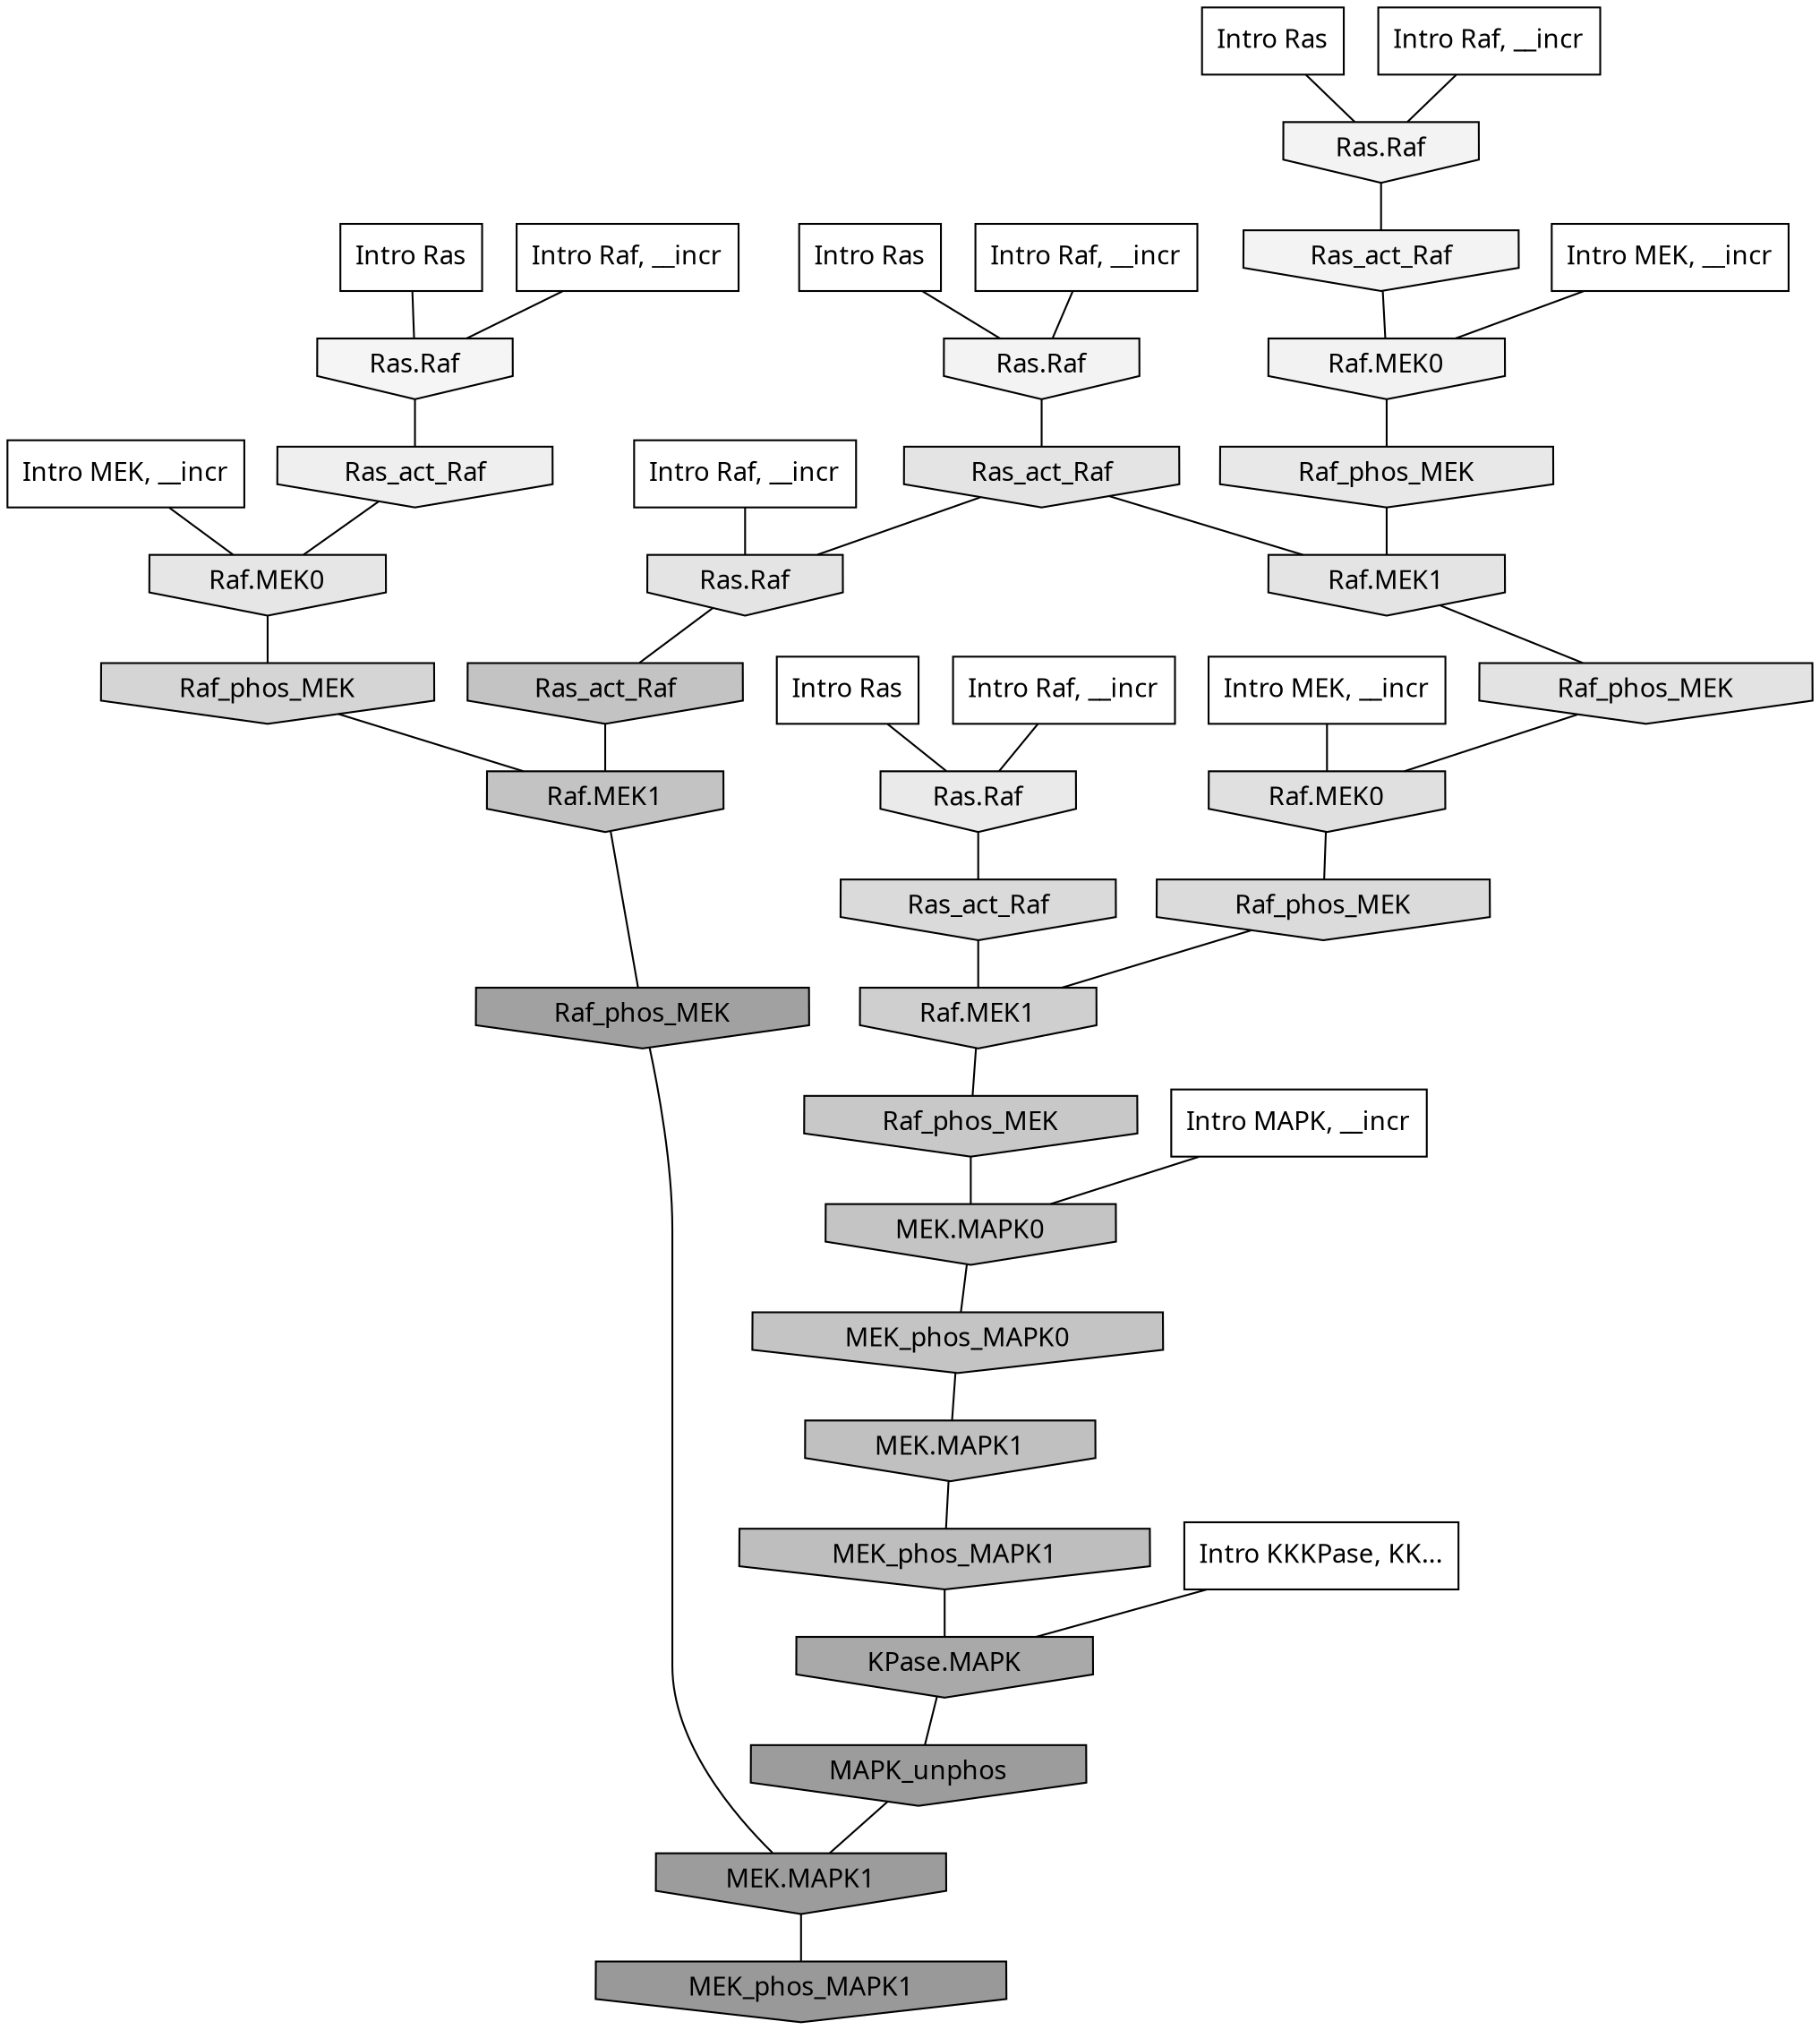 digraph G{
  rankdir="TB";
  ranksep=0.30;
  node [fontname="CMU Serif"];
  edge [fontname="CMU Serif"];
  
  3 [label="Intro Ras", shape=rectangle, style=filled, fillcolor="0.000 0.000 1.000"]
  
  9 [label="Intro Ras", shape=rectangle, style=filled, fillcolor="0.000 0.000 1.000"]
  
  31 [label="Intro Ras", shape=rectangle, style=filled, fillcolor="0.000 0.000 1.000"]
  
  68 [label="Intro Ras", shape=rectangle, style=filled, fillcolor="0.000 0.000 1.000"]
  
  322 [label="Intro Raf, __incr", shape=rectangle, style=filled, fillcolor="0.000 0.000 1.000"]
  
  413 [label="Intro Raf, __incr", shape=rectangle, style=filled, fillcolor="0.000 0.000 1.000"]
  
  606 [label="Intro Raf, __incr", shape=rectangle, style=filled, fillcolor="0.000 0.000 1.000"]
  
  722 [label="Intro Raf, __incr", shape=rectangle, style=filled, fillcolor="0.000 0.000 1.000"]
  
  1014 [label="Intro Raf, __incr", shape=rectangle, style=filled, fillcolor="0.000 0.000 1.000"]
  
  1149 [label="Intro MEK, __incr", shape=rectangle, style=filled, fillcolor="0.000 0.000 1.000"]
  
  1331 [label="Intro MEK, __incr", shape=rectangle, style=filled, fillcolor="0.000 0.000 1.000"]
  
  1689 [label="Intro MEK, __incr", shape=rectangle, style=filled, fillcolor="0.000 0.000 1.000"]
  
  2195 [label="Intro MAPK, __incr", shape=rectangle, style=filled, fillcolor="0.000 0.000 1.000"]
  
  3144 [label="Intro KKKPase, KK...", shape=rectangle, style=filled, fillcolor="0.000 0.000 1.000"]
  
  3803 [label="Ras.Raf", shape=invhouse, style=filled, fillcolor="0.000 0.000 0.958"]
  
  3946 [label="Ras.Raf", shape=invhouse, style=filled, fillcolor="0.000 0.000 0.952"]
  
  3976 [label="Ras_act_Raf", shape=invhouse, style=filled, fillcolor="0.000 0.000 0.951"]
  
  4002 [label="Ras.Raf", shape=invhouse, style=filled, fillcolor="0.000 0.000 0.950"]
  
  4091 [label="Raf.MEK0", shape=invhouse, style=filled, fillcolor="0.000 0.000 0.946"]
  
  4341 [label="Ras_act_Raf", shape=invhouse, style=filled, fillcolor="0.000 0.000 0.934"]
  
  4790 [label="Ras.Raf", shape=invhouse, style=filled, fillcolor="0.000 0.000 0.915"]
  
  4956 [label="Raf_phos_MEK", shape=invhouse, style=filled, fillcolor="0.000 0.000 0.909"]
  
  5107 [label="Raf.MEK0", shape=invhouse, style=filled, fillcolor="0.000 0.000 0.902"]
  
  5331 [label="Ras_act_Raf", shape=invhouse, style=filled, fillcolor="0.000 0.000 0.894"]
  
  5336 [label="Ras.Raf", shape=invhouse, style=filled, fillcolor="0.000 0.000 0.894"]
  
  5337 [label="Raf.MEK1", shape=invhouse, style=filled, fillcolor="0.000 0.000 0.894"]
  
  5464 [label="Raf_phos_MEK", shape=invhouse, style=filled, fillcolor="0.000 0.000 0.889"]
  
  5719 [label="Raf.MEK0", shape=invhouse, style=filled, fillcolor="0.000 0.000 0.878"]
  
  6382 [label="Raf_phos_MEK", shape=invhouse, style=filled, fillcolor="0.000 0.000 0.857"]
  
  6547 [label="Ras_act_Raf", shape=invhouse, style=filled, fillcolor="0.000 0.000 0.852"]
  
  7338 [label="Raf_phos_MEK", shape=invhouse, style=filled, fillcolor="0.000 0.000 0.834"]
  
  8429 [label="Raf.MEK1", shape=invhouse, style=filled, fillcolor="0.000 0.000 0.812"]
  
  10138 [label="Raf_phos_MEK", shape=invhouse, style=filled, fillcolor="0.000 0.000 0.782"]
  
  11118 [label="MEK.MAPK0", shape=invhouse, style=filled, fillcolor="0.000 0.000 0.769"]
  
  11267 [label="MEK_phos_MAPK0", shape=invhouse, style=filled, fillcolor="0.000 0.000 0.768"]
  
  11459 [label="Ras_act_Raf", shape=invhouse, style=filled, fillcolor="0.000 0.000 0.765"]
  
  11587 [label="Raf.MEK1", shape=invhouse, style=filled, fillcolor="0.000 0.000 0.763"]
  
  12658 [label="MEK.MAPK1", shape=invhouse, style=filled, fillcolor="0.000 0.000 0.751"]
  
  13418 [label="MEK_phos_MAPK1", shape=invhouse, style=filled, fillcolor="0.000 0.000 0.743"]
  
  18425 [label="KPase.MAPK", shape=invhouse, style=filled, fillcolor="0.000 0.000 0.664"]
  
  19512 [label="Raf_phos_MEK", shape=invhouse, style=filled, fillcolor="0.000 0.000 0.632"]
  
  19990 [label="MAPK_unphos", shape=invhouse, style=filled, fillcolor="0.000 0.000 0.613"]
  
  19992 [label="MEK.MAPK1", shape=invhouse, style=filled, fillcolor="0.000 0.000 0.613"]
  
  20349 [label="MEK_phos_MAPK1", shape=invhouse, style=filled, fillcolor="0.000 0.000 0.600"]
  
  
  19992 -> 20349 [dir=none, color="0.000 0.000 0.000"] 
  19990 -> 19992 [dir=none, color="0.000 0.000 0.000"] 
  19512 -> 19992 [dir=none, color="0.000 0.000 0.000"] 
  18425 -> 19990 [dir=none, color="0.000 0.000 0.000"] 
  13418 -> 18425 [dir=none, color="0.000 0.000 0.000"] 
  12658 -> 13418 [dir=none, color="0.000 0.000 0.000"] 
  11587 -> 19512 [dir=none, color="0.000 0.000 0.000"] 
  11459 -> 11587 [dir=none, color="0.000 0.000 0.000"] 
  11267 -> 12658 [dir=none, color="0.000 0.000 0.000"] 
  11118 -> 11267 [dir=none, color="0.000 0.000 0.000"] 
  10138 -> 11118 [dir=none, color="0.000 0.000 0.000"] 
  8429 -> 10138 [dir=none, color="0.000 0.000 0.000"] 
  7338 -> 11587 [dir=none, color="0.000 0.000 0.000"] 
  6547 -> 8429 [dir=none, color="0.000 0.000 0.000"] 
  6382 -> 8429 [dir=none, color="0.000 0.000 0.000"] 
  5719 -> 6382 [dir=none, color="0.000 0.000 0.000"] 
  5464 -> 5719 [dir=none, color="0.000 0.000 0.000"] 
  5337 -> 5464 [dir=none, color="0.000 0.000 0.000"] 
  5336 -> 11459 [dir=none, color="0.000 0.000 0.000"] 
  5331 -> 5336 [dir=none, color="0.000 0.000 0.000"] 
  5331 -> 5337 [dir=none, color="0.000 0.000 0.000"] 
  5107 -> 7338 [dir=none, color="0.000 0.000 0.000"] 
  4956 -> 5337 [dir=none, color="0.000 0.000 0.000"] 
  4790 -> 6547 [dir=none, color="0.000 0.000 0.000"] 
  4341 -> 5107 [dir=none, color="0.000 0.000 0.000"] 
  4091 -> 4956 [dir=none, color="0.000 0.000 0.000"] 
  4002 -> 5331 [dir=none, color="0.000 0.000 0.000"] 
  3976 -> 4091 [dir=none, color="0.000 0.000 0.000"] 
  3946 -> 3976 [dir=none, color="0.000 0.000 0.000"] 
  3803 -> 4341 [dir=none, color="0.000 0.000 0.000"] 
  3144 -> 18425 [dir=none, color="0.000 0.000 0.000"] 
  2195 -> 11118 [dir=none, color="0.000 0.000 0.000"] 
  1689 -> 4091 [dir=none, color="0.000 0.000 0.000"] 
  1331 -> 5719 [dir=none, color="0.000 0.000 0.000"] 
  1149 -> 5107 [dir=none, color="0.000 0.000 0.000"] 
  1014 -> 3803 [dir=none, color="0.000 0.000 0.000"] 
  722 -> 3946 [dir=none, color="0.000 0.000 0.000"] 
  606 -> 4790 [dir=none, color="0.000 0.000 0.000"] 
  413 -> 5336 [dir=none, color="0.000 0.000 0.000"] 
  322 -> 4002 [dir=none, color="0.000 0.000 0.000"] 
  68 -> 4002 [dir=none, color="0.000 0.000 0.000"] 
  31 -> 3803 [dir=none, color="0.000 0.000 0.000"] 
  9 -> 4790 [dir=none, color="0.000 0.000 0.000"] 
  3 -> 3946 [dir=none, color="0.000 0.000 0.000"] 
  
  }
